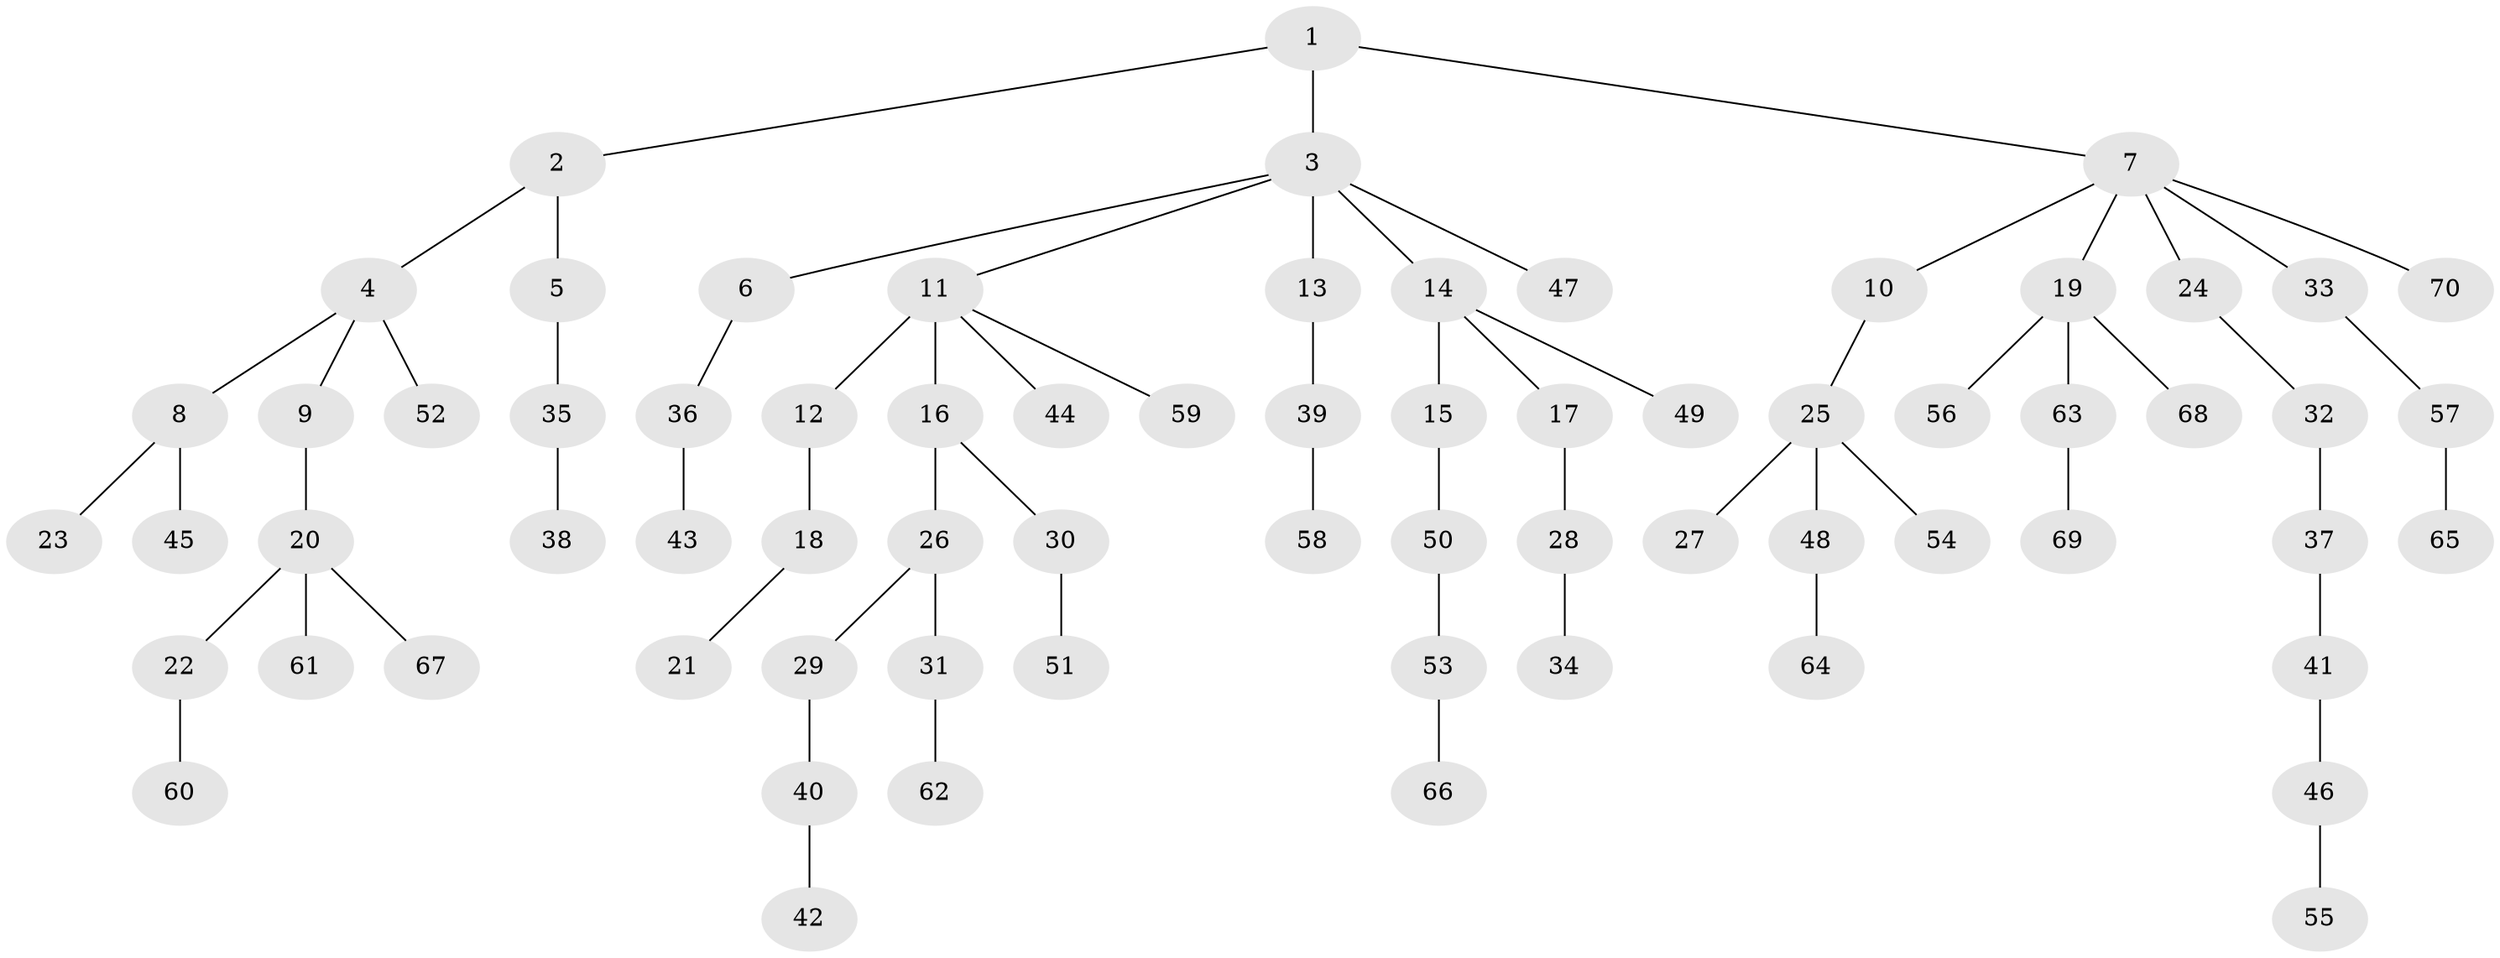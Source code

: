 // original degree distribution, {5: 0.050359712230215826, 3: 0.17266187050359713, 7: 0.014388489208633094, 4: 0.050359712230215826, 2: 0.2014388489208633, 1: 0.5107913669064749}
// Generated by graph-tools (version 1.1) at 2025/36/03/09/25 02:36:44]
// undirected, 70 vertices, 69 edges
graph export_dot {
graph [start="1"]
  node [color=gray90,style=filled];
  1;
  2;
  3;
  4;
  5;
  6;
  7;
  8;
  9;
  10;
  11;
  12;
  13;
  14;
  15;
  16;
  17;
  18;
  19;
  20;
  21;
  22;
  23;
  24;
  25;
  26;
  27;
  28;
  29;
  30;
  31;
  32;
  33;
  34;
  35;
  36;
  37;
  38;
  39;
  40;
  41;
  42;
  43;
  44;
  45;
  46;
  47;
  48;
  49;
  50;
  51;
  52;
  53;
  54;
  55;
  56;
  57;
  58;
  59;
  60;
  61;
  62;
  63;
  64;
  65;
  66;
  67;
  68;
  69;
  70;
  1 -- 2 [weight=1.0];
  1 -- 3 [weight=1.0];
  1 -- 7 [weight=1.0];
  2 -- 4 [weight=1.0];
  2 -- 5 [weight=1.0];
  3 -- 6 [weight=1.0];
  3 -- 11 [weight=1.0];
  3 -- 13 [weight=1.0];
  3 -- 14 [weight=1.0];
  3 -- 47 [weight=1.0];
  4 -- 8 [weight=1.0];
  4 -- 9 [weight=1.0];
  4 -- 52 [weight=1.0];
  5 -- 35 [weight=1.0];
  6 -- 36 [weight=1.0];
  7 -- 10 [weight=1.0];
  7 -- 19 [weight=1.0];
  7 -- 24 [weight=1.0];
  7 -- 33 [weight=1.0];
  7 -- 70 [weight=1.0];
  8 -- 23 [weight=1.0];
  8 -- 45 [weight=1.0];
  9 -- 20 [weight=1.0];
  10 -- 25 [weight=1.0];
  11 -- 12 [weight=3.0];
  11 -- 16 [weight=1.0];
  11 -- 44 [weight=1.0];
  11 -- 59 [weight=1.0];
  12 -- 18 [weight=1.0];
  13 -- 39 [weight=1.0];
  14 -- 15 [weight=1.0];
  14 -- 17 [weight=1.0];
  14 -- 49 [weight=1.0];
  15 -- 50 [weight=1.0];
  16 -- 26 [weight=1.0];
  16 -- 30 [weight=1.0];
  17 -- 28 [weight=1.0];
  18 -- 21 [weight=1.0];
  19 -- 56 [weight=1.0];
  19 -- 63 [weight=1.0];
  19 -- 68 [weight=1.0];
  20 -- 22 [weight=1.0];
  20 -- 61 [weight=1.0];
  20 -- 67 [weight=1.0];
  22 -- 60 [weight=1.0];
  24 -- 32 [weight=1.0];
  25 -- 27 [weight=2.0];
  25 -- 48 [weight=1.0];
  25 -- 54 [weight=1.0];
  26 -- 29 [weight=1.0];
  26 -- 31 [weight=2.0];
  28 -- 34 [weight=1.0];
  29 -- 40 [weight=1.0];
  30 -- 51 [weight=1.0];
  31 -- 62 [weight=1.0];
  32 -- 37 [weight=2.0];
  33 -- 57 [weight=1.0];
  35 -- 38 [weight=1.0];
  36 -- 43 [weight=1.0];
  37 -- 41 [weight=1.0];
  39 -- 58 [weight=1.0];
  40 -- 42 [weight=1.0];
  41 -- 46 [weight=1.0];
  46 -- 55 [weight=2.0];
  48 -- 64 [weight=1.0];
  50 -- 53 [weight=1.0];
  53 -- 66 [weight=1.0];
  57 -- 65 [weight=1.0];
  63 -- 69 [weight=1.0];
}
